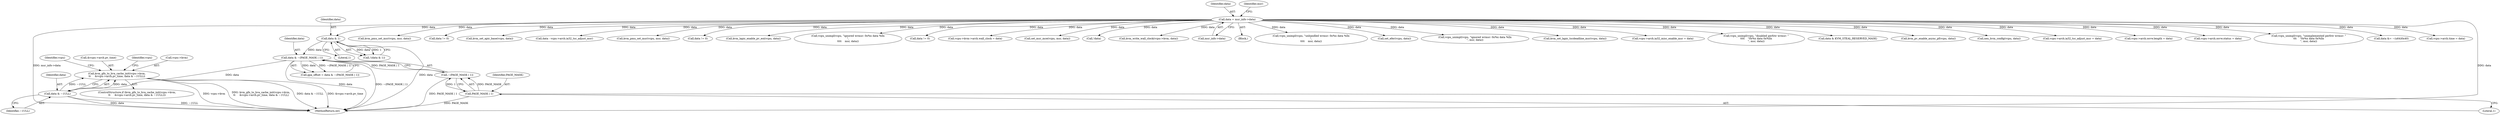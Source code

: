 digraph "0_linux_0b79459b482e85cb7426aa7da683a9f2c97aeae1_2@pointer" {
"1000333" [label="(Call,kvm_gfn_to_hva_cache_init(vcpu->kvm,\n\t\t     &vcpu->arch.pv_time, data & ~1ULL))"];
"1000343" [label="(Call,data & ~1ULL)"];
"1000318" [label="(Call,data & ~(PAGE_MASK | 1))"];
"1000312" [label="(Call,data & 1)"];
"1000126" [label="(Call,data = msr_info->data)"];
"1000320" [label="(Call,~(PAGE_MASK | 1))"];
"1000321" [label="(Call,PAGE_MASK | 1)"];
"1000489" [label="(Call,kvm_pmu_set_msr(vcpu, msr, data))"];
"1000322" [label="(Identifier,PAGE_MASK)"];
"1000321" [label="(Call,PAGE_MASK | 1)"];
"1000496" [label="(Call,data != 0)"];
"1000220" [label="(Call,kvm_set_apic_base(vcpu, data))"];
"1000249" [label="(Call,data - vcpu->arch.ia32_tsc_adjust_msr)"];
"1000345" [label="(Identifier,~1ULL)"];
"1000343" [label="(Call,data & ~1ULL)"];
"1000607" [label="(Call,kvm_pmu_set_msr(vcpu, msr, data))"];
"1000458" [label="(Call,data != 0)"];
"1000127" [label="(Identifier,data)"];
"1000439" [label="(Call,kvm_lapic_enable_pv_eoi(vcpu, data))"];
"1000624" [label="(Call,vcpu_unimpl(vcpu, \"ignored wrmsr: 0x%x data %llx\n\",\n\t\t\t\t    msr, data))"];
"1000179" [label="(Call,data != 0)"];
"1000126" [label="(Call,data = msr_info->data)"];
"1000318" [label="(Call,data & ~(PAGE_MASK | 1))"];
"1000279" [label="(Call,vcpu->kvm->arch.wall_clock = data)"];
"1000449" [label="(Call,set_msr_mce(vcpu, msr, data))"];
"1000349" [label="(Identifier,vcpu)"];
"1000332" [label="(ControlStructure,if (kvm_gfn_to_hva_cache_init(vcpu->kvm,\n\t\t     &vcpu->arch.pv_time, data & ~1ULL)))"];
"1000192" [label="(Call,!data)"];
"1000288" [label="(Call,kvm_write_wall_clock(vcpu->kvm, data))"];
"1000128" [label="(Call,msr_info->data)"];
"1000114" [label="(Block,)"];
"1000313" [label="(Identifier,data)"];
"1000311" [label="(Call,!(data & 1))"];
"1000334" [label="(Call,vcpu->kvm)"];
"1000615" [label="(Call,vcpu_unimpl(vcpu, \"unhandled wrmsr: 0x%x data %llx\n\",\n\t\t\t\t    msr, data))"];
"1000320" [label="(Call,~(PAGE_MASK | 1))"];
"1000143" [label="(Call,set_efer(vcpu, data))"];
"1000323" [label="(Literal,1)"];
"1000543" [label="(Call,vcpu_unimpl(vcpu, \"ignored wrmsr: 0x%x data %llx\n\", msr, data))"];
"1000231" [label="(Call,kvm_set_lapic_tscdeadline_msr(vcpu, data))"];
"1000344" [label="(Identifier,data)"];
"1000314" [label="(Literal,1)"];
"1000333" [label="(Call,kvm_gfn_to_hva_cache_init(vcpu->kvm,\n\t\t     &vcpu->arch.pv_time, data & ~1ULL))"];
"1000269" [label="(Call,vcpu->arch.ia32_misc_enable_msr = data)"];
"1000316" [label="(Call,gpa_offset = data & ~(PAGE_MASK | 1))"];
"1000132" [label="(Identifier,msr)"];
"1000499" [label="(Call,vcpu_unimpl(vcpu, \"disabled perfctr wrmsr: \"\n\t\t\t\t    \"0x%x data 0x%llx\n\", msr, data))"];
"1000378" [label="(Call,data & KVM_STEAL_RESERVED_MASK)"];
"1000632" [label="(MethodReturn,int)"];
"1000357" [label="(Identifier,vcpu)"];
"1000364" [label="(Call,kvm_pv_enable_async_pf(vcpu, data))"];
"1000599" [label="(Call,xen_hvm_config(vcpu, data))"];
"1000260" [label="(Call,vcpu->arch.ia32_tsc_adjust_msr = data)"];
"1000556" [label="(Call,vcpu->arch.osvw.length = data)"];
"1000573" [label="(Call,vcpu->arch.osvw.status = data)"];
"1000471" [label="(Call,vcpu_unimpl(vcpu, \"unimplemented perfctr wrmsr: \"\n\t\t\t    \"0x%x data 0x%llx\n\", msr, data))"];
"1000312" [label="(Call,data & 1)"];
"1000147" [label="(Call,data &= ~(u64)0x40)"];
"1000337" [label="(Call,&vcpu->arch.pv_time)"];
"1000319" [label="(Identifier,data)"];
"1000300" [label="(Call,vcpu->arch.time = data)"];
"1000333" -> "1000332"  [label="AST: "];
"1000333" -> "1000343"  [label="CFG: "];
"1000334" -> "1000333"  [label="AST: "];
"1000337" -> "1000333"  [label="AST: "];
"1000343" -> "1000333"  [label="AST: "];
"1000349" -> "1000333"  [label="CFG: "];
"1000357" -> "1000333"  [label="CFG: "];
"1000333" -> "1000632"  [label="DDG: vcpu->kvm"];
"1000333" -> "1000632"  [label="DDG: kvm_gfn_to_hva_cache_init(vcpu->kvm,\n\t\t     &vcpu->arch.pv_time, data & ~1ULL)"];
"1000333" -> "1000632"  [label="DDG: data & ~1ULL"];
"1000333" -> "1000632"  [label="DDG: &vcpu->arch.pv_time"];
"1000343" -> "1000333"  [label="DDG: data"];
"1000343" -> "1000333"  [label="DDG: ~1ULL"];
"1000343" -> "1000345"  [label="CFG: "];
"1000344" -> "1000343"  [label="AST: "];
"1000345" -> "1000343"  [label="AST: "];
"1000343" -> "1000632"  [label="DDG: data"];
"1000343" -> "1000632"  [label="DDG: ~1ULL"];
"1000318" -> "1000343"  [label="DDG: data"];
"1000318" -> "1000316"  [label="AST: "];
"1000318" -> "1000320"  [label="CFG: "];
"1000319" -> "1000318"  [label="AST: "];
"1000320" -> "1000318"  [label="AST: "];
"1000316" -> "1000318"  [label="CFG: "];
"1000318" -> "1000632"  [label="DDG: data"];
"1000318" -> "1000632"  [label="DDG: ~(PAGE_MASK | 1)"];
"1000318" -> "1000316"  [label="DDG: data"];
"1000318" -> "1000316"  [label="DDG: ~(PAGE_MASK | 1)"];
"1000312" -> "1000318"  [label="DDG: data"];
"1000320" -> "1000318"  [label="DDG: PAGE_MASK | 1"];
"1000312" -> "1000311"  [label="AST: "];
"1000312" -> "1000314"  [label="CFG: "];
"1000313" -> "1000312"  [label="AST: "];
"1000314" -> "1000312"  [label="AST: "];
"1000311" -> "1000312"  [label="CFG: "];
"1000312" -> "1000632"  [label="DDG: data"];
"1000312" -> "1000311"  [label="DDG: data"];
"1000312" -> "1000311"  [label="DDG: 1"];
"1000126" -> "1000312"  [label="DDG: data"];
"1000126" -> "1000114"  [label="AST: "];
"1000126" -> "1000128"  [label="CFG: "];
"1000127" -> "1000126"  [label="AST: "];
"1000128" -> "1000126"  [label="AST: "];
"1000132" -> "1000126"  [label="CFG: "];
"1000126" -> "1000632"  [label="DDG: data"];
"1000126" -> "1000632"  [label="DDG: msr_info->data"];
"1000126" -> "1000143"  [label="DDG: data"];
"1000126" -> "1000147"  [label="DDG: data"];
"1000126" -> "1000179"  [label="DDG: data"];
"1000126" -> "1000192"  [label="DDG: data"];
"1000126" -> "1000220"  [label="DDG: data"];
"1000126" -> "1000231"  [label="DDG: data"];
"1000126" -> "1000249"  [label="DDG: data"];
"1000126" -> "1000260"  [label="DDG: data"];
"1000126" -> "1000269"  [label="DDG: data"];
"1000126" -> "1000279"  [label="DDG: data"];
"1000126" -> "1000288"  [label="DDG: data"];
"1000126" -> "1000300"  [label="DDG: data"];
"1000126" -> "1000364"  [label="DDG: data"];
"1000126" -> "1000378"  [label="DDG: data"];
"1000126" -> "1000439"  [label="DDG: data"];
"1000126" -> "1000449"  [label="DDG: data"];
"1000126" -> "1000458"  [label="DDG: data"];
"1000126" -> "1000471"  [label="DDG: data"];
"1000126" -> "1000489"  [label="DDG: data"];
"1000126" -> "1000496"  [label="DDG: data"];
"1000126" -> "1000499"  [label="DDG: data"];
"1000126" -> "1000543"  [label="DDG: data"];
"1000126" -> "1000556"  [label="DDG: data"];
"1000126" -> "1000573"  [label="DDG: data"];
"1000126" -> "1000599"  [label="DDG: data"];
"1000126" -> "1000607"  [label="DDG: data"];
"1000126" -> "1000615"  [label="DDG: data"];
"1000126" -> "1000624"  [label="DDG: data"];
"1000320" -> "1000321"  [label="CFG: "];
"1000321" -> "1000320"  [label="AST: "];
"1000320" -> "1000632"  [label="DDG: PAGE_MASK | 1"];
"1000321" -> "1000320"  [label="DDG: PAGE_MASK"];
"1000321" -> "1000320"  [label="DDG: 1"];
"1000321" -> "1000323"  [label="CFG: "];
"1000322" -> "1000321"  [label="AST: "];
"1000323" -> "1000321"  [label="AST: "];
"1000321" -> "1000632"  [label="DDG: PAGE_MASK"];
}
